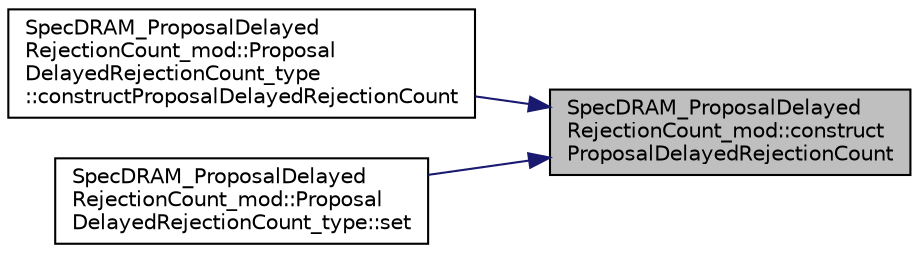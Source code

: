 digraph "SpecDRAM_ProposalDelayedRejectionCount_mod::constructProposalDelayedRejectionCount"
{
 // LATEX_PDF_SIZE
  edge [fontname="Helvetica",fontsize="10",labelfontname="Helvetica",labelfontsize="10"];
  node [fontname="Helvetica",fontsize="10",shape=record];
  rankdir="RL";
  Node1 [label="SpecDRAM_ProposalDelayed\lRejectionCount_mod::construct\lProposalDelayedRejectionCount",height=0.2,width=0.4,color="black", fillcolor="grey75", style="filled", fontcolor="black",tooltip=" "];
  Node1 -> Node2 [dir="back",color="midnightblue",fontsize="10",style="solid",fontname="Helvetica"];
  Node2 [label="SpecDRAM_ProposalDelayed\lRejectionCount_mod::Proposal\lDelayedRejectionCount_type\l::constructProposalDelayedRejectionCount",height=0.2,width=0.4,color="black", fillcolor="white", style="filled",URL="$structSpecDRAM__ProposalDelayedRejectionCount__mod_1_1ProposalDelayedRejectionCount__type.html#a9a25a70c062cc76237baaaa395e77413",tooltip=" "];
  Node1 -> Node3 [dir="back",color="midnightblue",fontsize="10",style="solid",fontname="Helvetica"];
  Node3 [label="SpecDRAM_ProposalDelayed\lRejectionCount_mod::Proposal\lDelayedRejectionCount_type::set",height=0.2,width=0.4,color="black", fillcolor="white", style="filled",URL="$structSpecDRAM__ProposalDelayedRejectionCount__mod_1_1ProposalDelayedRejectionCount__type.html#a1f084e380b008567cba9baa555eb2cc7",tooltip=" "];
}
